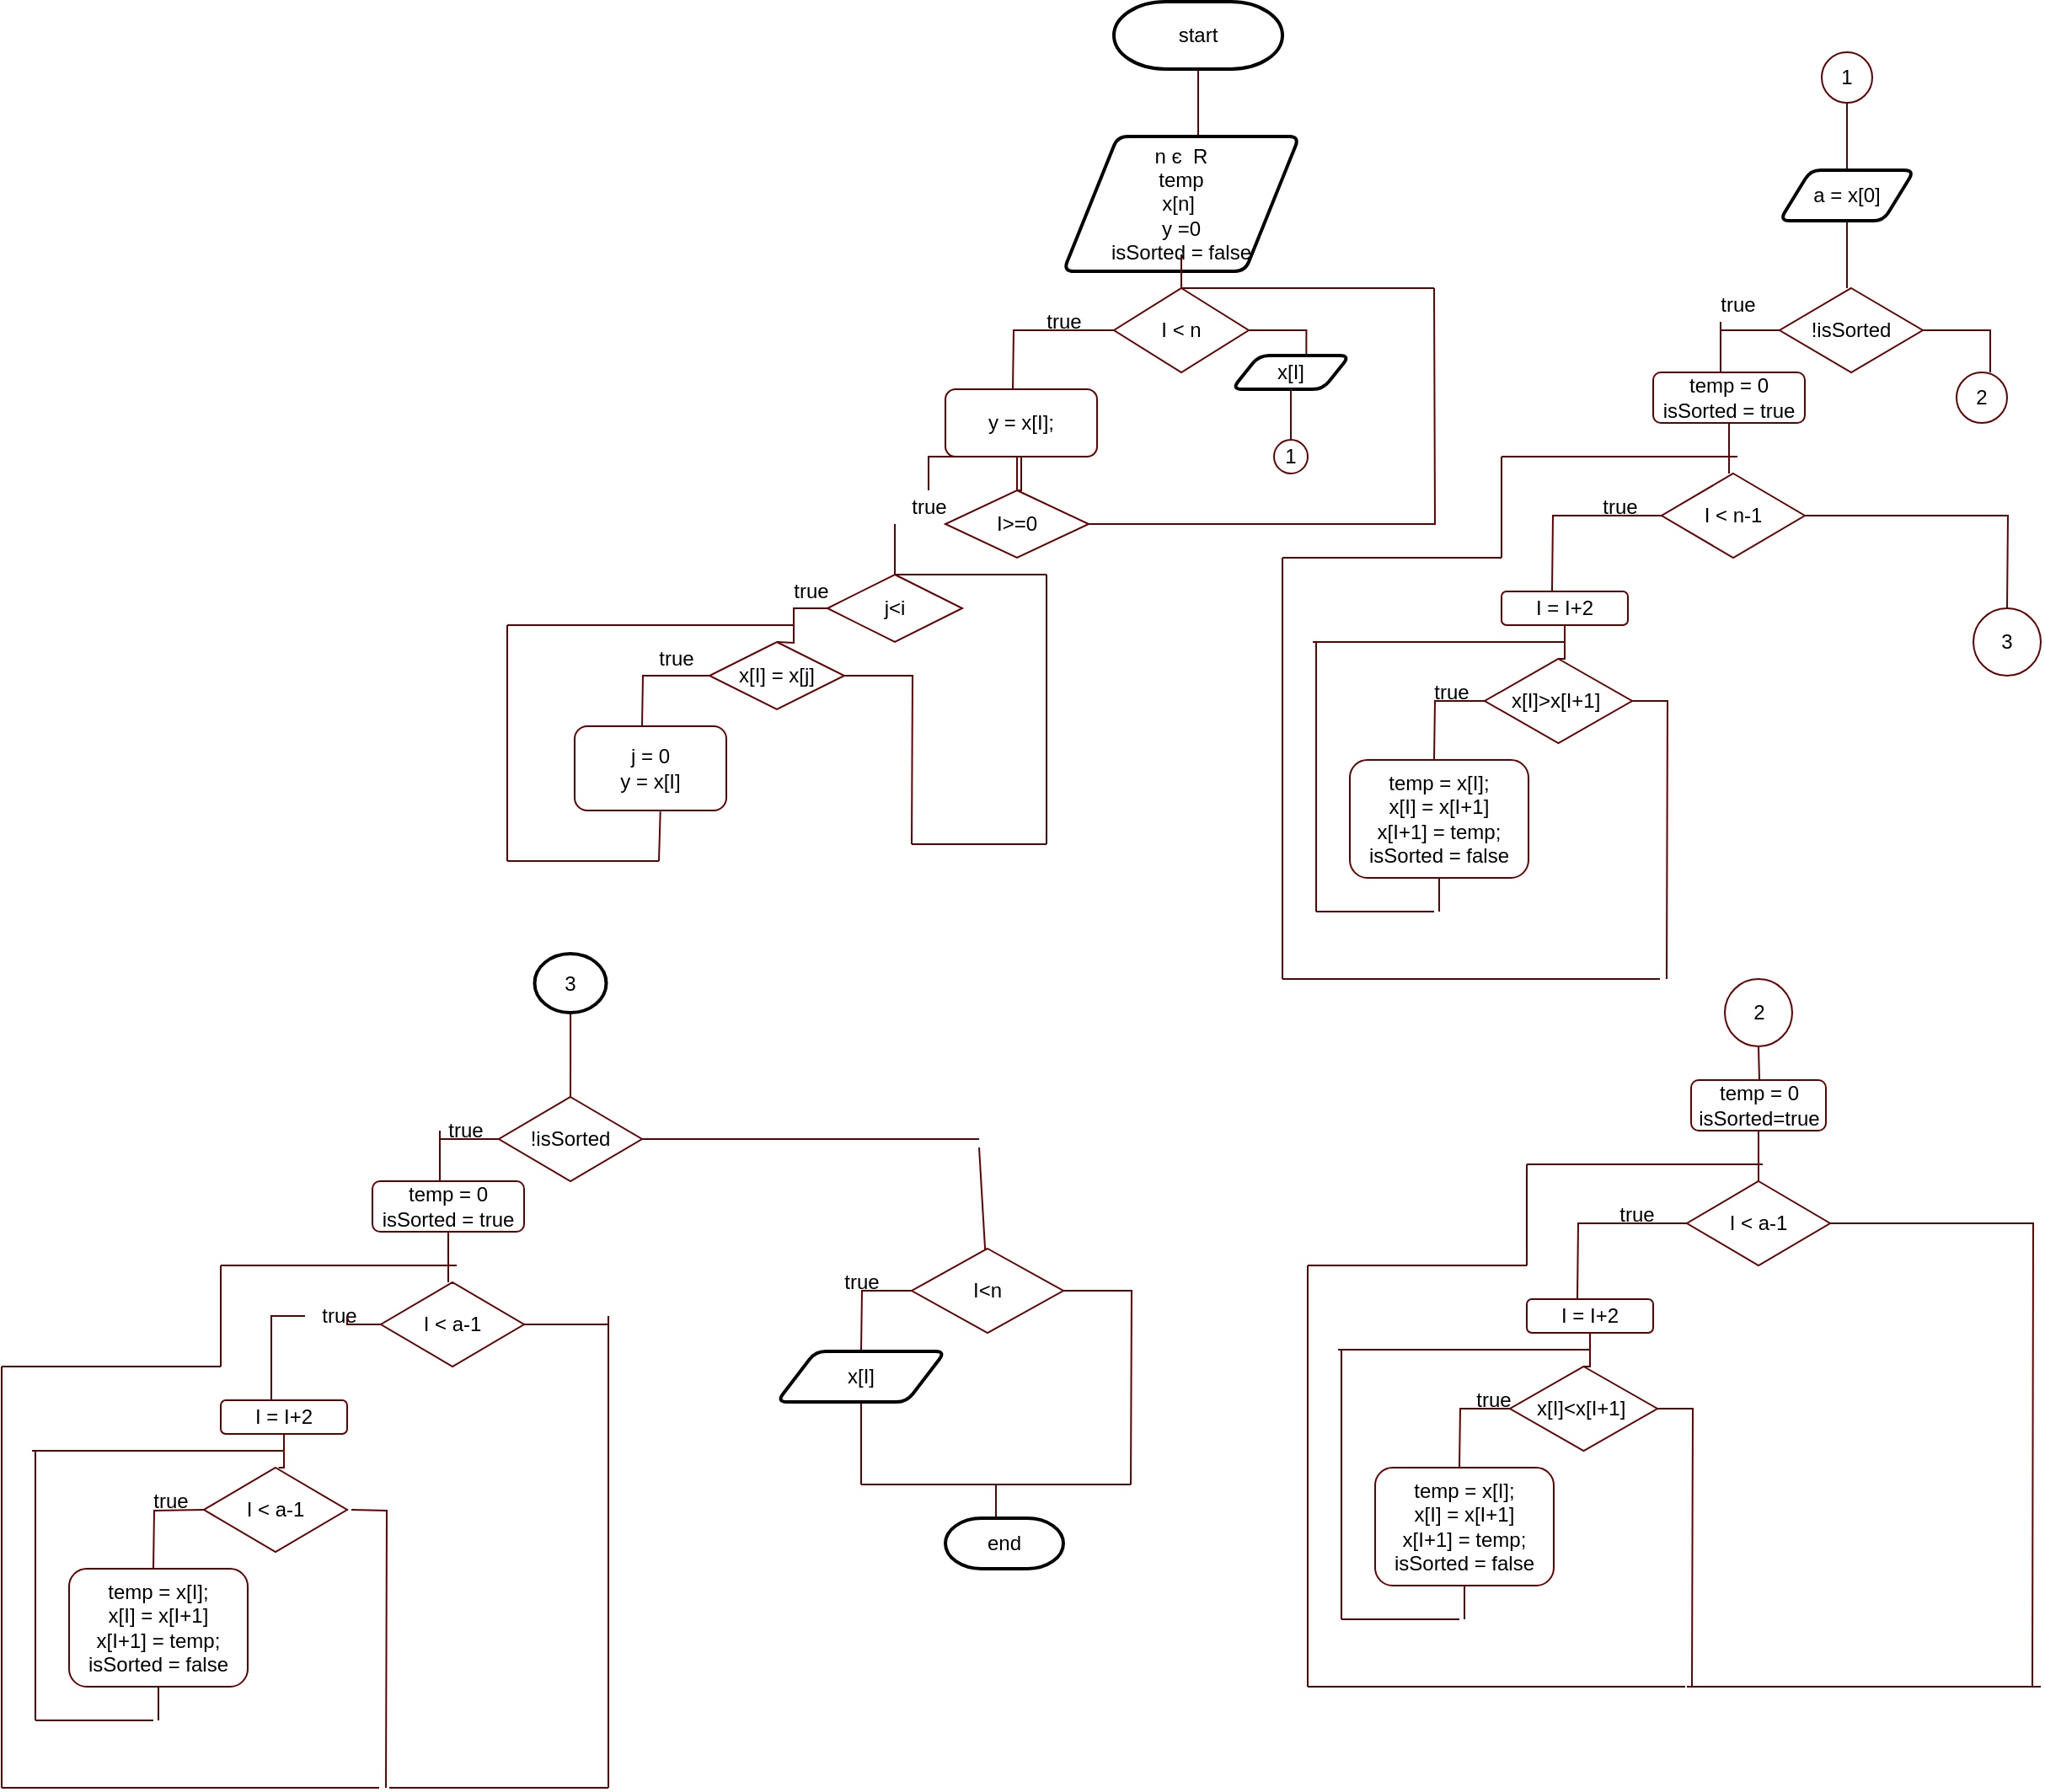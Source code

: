 <mxfile version="16.1.4" type="device"><diagram id="z8rUoD55Q8MbRhUeJoAO" name="Page-1"><mxGraphModel dx="2987" dy="1433" grid="1" gridSize="10" guides="1" tooltips="1" connect="1" arrows="1" fold="1" page="1" pageScale="1" pageWidth="827" pageHeight="1169" math="0" shadow="0"><root><mxCell id="0"/><mxCell id="1" parent="0"/><mxCell id="iJWmf7BUzROQlXzlWreE-2" style="edgeStyle=orthogonalEdgeStyle;rounded=0;orthogonalLoop=1;jettySize=auto;html=1;endArrow=none;endFill=0;strokeColor=#660000;" edge="1" parent="1" source="iJWmf7BUzROQlXzlWreE-1"><mxGeometry relative="1" as="geometry"><mxPoint x="170" y="130" as="targetPoint"/><Array as="points"><mxPoint x="210" y="130"/></Array></mxGeometry></mxCell><mxCell id="iJWmf7BUzROQlXzlWreE-1" value="start" style="strokeWidth=2;html=1;shape=mxgraph.flowchart.terminator;whiteSpace=wrap;" vertex="1" parent="1"><mxGeometry x="160" y="20" width="100" height="40" as="geometry"/></mxCell><mxCell id="iJWmf7BUzROQlXzlWreE-3" value="n є &amp;nbsp;R&lt;br&gt;temp&lt;br&gt;x[n]&amp;nbsp;&lt;br&gt;y =0&lt;br&gt;isSorted = false" style="shape=parallelogram;html=1;strokeWidth=2;perimeter=parallelogramPerimeter;whiteSpace=wrap;rounded=1;arcSize=12;size=0.23;" vertex="1" parent="1"><mxGeometry x="130" y="100" width="140" height="80" as="geometry"/></mxCell><mxCell id="iJWmf7BUzROQlXzlWreE-6" value="" style="edgeStyle=orthogonalEdgeStyle;rounded=0;orthogonalLoop=1;jettySize=auto;html=1;endArrow=none;endFill=0;strokeColor=#660000;" edge="1" parent="1" source="iJWmf7BUzROQlXzlWreE-5"><mxGeometry relative="1" as="geometry"><mxPoint x="200" y="170" as="targetPoint"/></mxGeometry></mxCell><mxCell id="iJWmf7BUzROQlXzlWreE-7" style="edgeStyle=orthogonalEdgeStyle;rounded=0;orthogonalLoop=1;jettySize=auto;html=1;exitX=0;exitY=0.5;exitDx=0;exitDy=0;endArrow=none;endFill=0;strokeColor=#660000;" edge="1" parent="1" source="iJWmf7BUzROQlXzlWreE-5"><mxGeometry relative="1" as="geometry"><mxPoint x="100" y="250" as="targetPoint"/></mxGeometry></mxCell><mxCell id="iJWmf7BUzROQlXzlWreE-42" style="edgeStyle=orthogonalEdgeStyle;rounded=0;orthogonalLoop=1;jettySize=auto;html=1;endArrow=none;endFill=0;strokeColor=#660000;entryX=0.631;entryY=0.05;entryDx=0;entryDy=0;entryPerimeter=0;" edge="1" parent="1" source="iJWmf7BUzROQlXzlWreE-5" target="iJWmf7BUzROQlXzlWreE-35"><mxGeometry relative="1" as="geometry"><mxPoint x="270" y="215" as="targetPoint"/><Array as="points"><mxPoint x="274" y="215"/></Array></mxGeometry></mxCell><mxCell id="iJWmf7BUzROQlXzlWreE-5" value="I &amp;lt; n" style="rhombus;whiteSpace=wrap;html=1;strokeColor=#660000;" vertex="1" parent="1"><mxGeometry x="160" y="190" width="80" height="50" as="geometry"/></mxCell><mxCell id="iJWmf7BUzROQlXzlWreE-11" style="edgeStyle=orthogonalEdgeStyle;rounded=0;orthogonalLoop=1;jettySize=auto;html=1;exitX=0.5;exitY=1;exitDx=0;exitDy=0;endArrow=none;endFill=0;strokeColor=#660000;" edge="1" parent="1" source="iJWmf7BUzROQlXzlWreE-10" target="iJWmf7BUzROQlXzlWreE-12"><mxGeometry relative="1" as="geometry"><mxPoint x="105" y="310" as="targetPoint"/></mxGeometry></mxCell><mxCell id="iJWmf7BUzROQlXzlWreE-10" value="y = x[I];" style="rounded=1;whiteSpace=wrap;html=1;strokeColor=#660000;" vertex="1" parent="1"><mxGeometry x="60" y="250" width="90" height="40" as="geometry"/></mxCell><mxCell id="iJWmf7BUzROQlXzlWreE-14" style="edgeStyle=orthogonalEdgeStyle;rounded=0;orthogonalLoop=1;jettySize=auto;html=1;endArrow=none;endFill=0;strokeColor=#660000;entryX=0.5;entryY=0;entryDx=0;entryDy=0;startArrow=none;" edge="1" parent="1" source="iJWmf7BUzROQlXzlWreE-169" target="iJWmf7BUzROQlXzlWreE-15"><mxGeometry relative="1" as="geometry"><mxPoint x="30" y="350" as="targetPoint"/><Array as="points"><mxPoint x="30" y="330"/></Array></mxGeometry></mxCell><mxCell id="iJWmf7BUzROQlXzlWreE-39" style="edgeStyle=orthogonalEdgeStyle;rounded=0;orthogonalLoop=1;jettySize=auto;html=1;exitX=1;exitY=0.5;exitDx=0;exitDy=0;endArrow=none;endFill=0;strokeColor=#660000;" edge="1" parent="1" source="iJWmf7BUzROQlXzlWreE-12"><mxGeometry relative="1" as="geometry"><mxPoint x="350" y="190" as="targetPoint"/></mxGeometry></mxCell><mxCell id="iJWmf7BUzROQlXzlWreE-12" value="I&amp;gt;=0" style="rhombus;whiteSpace=wrap;html=1;strokeColor=#660000;" vertex="1" parent="1"><mxGeometry x="60" y="310" width="85" height="40" as="geometry"/></mxCell><mxCell id="iJWmf7BUzROQlXzlWreE-16" style="edgeStyle=orthogonalEdgeStyle;rounded=0;orthogonalLoop=1;jettySize=auto;html=1;endArrow=none;endFill=0;strokeColor=#660000;" edge="1" parent="1" source="iJWmf7BUzROQlXzlWreE-15"><mxGeometry relative="1" as="geometry"><mxPoint x="-40" y="400" as="targetPoint"/></mxGeometry></mxCell><mxCell id="iJWmf7BUzROQlXzlWreE-15" value="j&amp;lt;i" style="rhombus;whiteSpace=wrap;html=1;strokeColor=#660000;" vertex="1" parent="1"><mxGeometry x="-10" y="360" width="80" height="40" as="geometry"/></mxCell><mxCell id="iJWmf7BUzROQlXzlWreE-18" style="edgeStyle=orthogonalEdgeStyle;rounded=0;orthogonalLoop=1;jettySize=auto;html=1;endArrow=none;endFill=0;strokeColor=#660000;" edge="1" parent="1" source="iJWmf7BUzROQlXzlWreE-17"><mxGeometry relative="1" as="geometry"><mxPoint x="-120" y="450" as="targetPoint"/></mxGeometry></mxCell><mxCell id="iJWmf7BUzROQlXzlWreE-21" style="edgeStyle=orthogonalEdgeStyle;rounded=0;orthogonalLoop=1;jettySize=auto;html=1;endArrow=none;endFill=0;strokeColor=#660000;" edge="1" parent="1" source="iJWmf7BUzROQlXzlWreE-17"><mxGeometry relative="1" as="geometry"><mxPoint x="40" y="520" as="targetPoint"/></mxGeometry></mxCell><mxCell id="iJWmf7BUzROQlXzlWreE-17" value="x[I] = x[j]" style="rhombus;whiteSpace=wrap;html=1;strokeColor=#660000;" vertex="1" parent="1"><mxGeometry x="-80" y="400" width="80" height="40" as="geometry"/></mxCell><mxCell id="iJWmf7BUzROQlXzlWreE-19" value="j = 0&lt;br&gt;y = x[I]" style="rounded=1;whiteSpace=wrap;html=1;strokeColor=#660000;" vertex="1" parent="1"><mxGeometry x="-160" y="450" width="90" height="50" as="geometry"/></mxCell><mxCell id="iJWmf7BUzROQlXzlWreE-23" value="" style="endArrow=none;html=1;rounded=0;strokeColor=#660000;" edge="1" parent="1"><mxGeometry width="50" height="50" relative="1" as="geometry"><mxPoint x="-200" y="530" as="sourcePoint"/><mxPoint x="-110" y="530" as="targetPoint"/></mxGeometry></mxCell><mxCell id="iJWmf7BUzROQlXzlWreE-24" value="" style="endArrow=none;html=1;rounded=0;strokeColor=#660000;" edge="1" parent="1"><mxGeometry width="50" height="50" relative="1" as="geometry"><mxPoint x="-200" y="530" as="sourcePoint"/><mxPoint x="-200" y="390" as="targetPoint"/></mxGeometry></mxCell><mxCell id="iJWmf7BUzROQlXzlWreE-26" value="" style="endArrow=none;html=1;rounded=0;strokeColor=#660000;" edge="1" parent="1"><mxGeometry width="50" height="50" relative="1" as="geometry"><mxPoint x="-200" y="390" as="sourcePoint"/><mxPoint x="-30" y="390" as="targetPoint"/></mxGeometry></mxCell><mxCell id="iJWmf7BUzROQlXzlWreE-27" value="" style="endArrow=none;html=1;rounded=0;strokeColor=#660000;exitX=0.565;exitY=1.012;exitDx=0;exitDy=0;exitPerimeter=0;" edge="1" parent="1" source="iJWmf7BUzROQlXzlWreE-19"><mxGeometry width="50" height="50" relative="1" as="geometry"><mxPoint x="-200" y="480" as="sourcePoint"/><mxPoint x="-110" y="530" as="targetPoint"/></mxGeometry></mxCell><mxCell id="iJWmf7BUzROQlXzlWreE-29" value="" style="endArrow=none;html=1;rounded=0;strokeColor=#660000;" edge="1" parent="1"><mxGeometry width="50" height="50" relative="1" as="geometry"><mxPoint x="40" y="520" as="sourcePoint"/><mxPoint x="120" y="520" as="targetPoint"/></mxGeometry></mxCell><mxCell id="iJWmf7BUzROQlXzlWreE-32" value="" style="endArrow=none;html=1;rounded=0;strokeColor=#660000;" edge="1" parent="1"><mxGeometry width="50" height="50" relative="1" as="geometry"><mxPoint x="30" y="360" as="sourcePoint"/><mxPoint x="120" y="360" as="targetPoint"/></mxGeometry></mxCell><mxCell id="iJWmf7BUzROQlXzlWreE-33" value="" style="endArrow=none;html=1;rounded=0;strokeColor=#660000;" edge="1" parent="1"><mxGeometry width="50" height="50" relative="1" as="geometry"><mxPoint x="120" y="520" as="sourcePoint"/><mxPoint x="120" y="360" as="targetPoint"/></mxGeometry></mxCell><mxCell id="iJWmf7BUzROQlXzlWreE-35" value="x[I]" style="shape=parallelogram;html=1;strokeWidth=2;perimeter=parallelogramPerimeter;whiteSpace=wrap;rounded=1;arcSize=12;size=0.23;" vertex="1" parent="1"><mxGeometry x="230" y="230" width="70" height="20" as="geometry"/></mxCell><mxCell id="iJWmf7BUzROQlXzlWreE-40" value="" style="endArrow=none;html=1;rounded=0;strokeColor=#660000;exitX=0.5;exitY=0;exitDx=0;exitDy=0;" edge="1" parent="1" source="iJWmf7BUzROQlXzlWreE-5"><mxGeometry width="50" height="50" relative="1" as="geometry"><mxPoint x="200" y="180" as="sourcePoint"/><mxPoint x="350" y="190" as="targetPoint"/></mxGeometry></mxCell><mxCell id="iJWmf7BUzROQlXzlWreE-43" value="" style="endArrow=none;html=1;rounded=0;strokeColor=#660000;entryX=0.5;entryY=1;entryDx=0;entryDy=0;" edge="1" parent="1" target="iJWmf7BUzROQlXzlWreE-35"><mxGeometry width="50" height="50" relative="1" as="geometry"><mxPoint x="265" y="280" as="sourcePoint"/><mxPoint x="250" y="390" as="targetPoint"/></mxGeometry></mxCell><mxCell id="iJWmf7BUzROQlXzlWreE-44" value="1" style="ellipse;whiteSpace=wrap;html=1;aspect=fixed;strokeColor=#660000;" vertex="1" parent="1"><mxGeometry x="255" y="280" width="20" height="20" as="geometry"/></mxCell><mxCell id="iJWmf7BUzROQlXzlWreE-46" style="edgeStyle=orthogonalEdgeStyle;rounded=0;orthogonalLoop=1;jettySize=auto;html=1;endArrow=none;endFill=0;strokeColor=#660000;" edge="1" parent="1" source="iJWmf7BUzROQlXzlWreE-45"><mxGeometry relative="1" as="geometry"><mxPoint x="595" y="120" as="targetPoint"/></mxGeometry></mxCell><mxCell id="iJWmf7BUzROQlXzlWreE-45" value="1" style="ellipse;whiteSpace=wrap;html=1;aspect=fixed;strokeColor=#660000;" vertex="1" parent="1"><mxGeometry x="580" y="50" width="30" height="30" as="geometry"/></mxCell><mxCell id="iJWmf7BUzROQlXzlWreE-48" style="edgeStyle=orthogonalEdgeStyle;rounded=0;orthogonalLoop=1;jettySize=auto;html=1;endArrow=none;endFill=0;strokeColor=#660000;" edge="1" parent="1" source="iJWmf7BUzROQlXzlWreE-47"><mxGeometry relative="1" as="geometry"><mxPoint x="595" y="190" as="targetPoint"/><Array as="points"><mxPoint x="595" y="180"/><mxPoint x="595" y="180"/></Array></mxGeometry></mxCell><mxCell id="iJWmf7BUzROQlXzlWreE-47" value="a = x[0]" style="shape=parallelogram;html=1;strokeWidth=2;perimeter=parallelogramPerimeter;whiteSpace=wrap;rounded=1;arcSize=12;size=0.23;" vertex="1" parent="1"><mxGeometry x="555" y="120" width="80" height="30" as="geometry"/></mxCell><mxCell id="iJWmf7BUzROQlXzlWreE-50" style="edgeStyle=orthogonalEdgeStyle;rounded=0;orthogonalLoop=1;jettySize=auto;html=1;endArrow=none;endFill=0;strokeColor=#660000;" edge="1" parent="1" source="iJWmf7BUzROQlXzlWreE-49"><mxGeometry relative="1" as="geometry"><mxPoint x="680" y="240" as="targetPoint"/><Array as="points"><mxPoint x="680" y="215"/></Array></mxGeometry></mxCell><mxCell id="iJWmf7BUzROQlXzlWreE-52" style="edgeStyle=orthogonalEdgeStyle;rounded=0;orthogonalLoop=1;jettySize=auto;html=1;endArrow=none;endFill=0;strokeColor=#660000;" edge="1" parent="1" source="iJWmf7BUzROQlXzlWreE-49"><mxGeometry relative="1" as="geometry"><mxPoint x="520" y="215" as="targetPoint"/></mxGeometry></mxCell><mxCell id="iJWmf7BUzROQlXzlWreE-49" value="!isSorted" style="rhombus;whiteSpace=wrap;html=1;strokeColor=#660000;" vertex="1" parent="1"><mxGeometry x="555" y="190" width="85" height="50" as="geometry"/></mxCell><mxCell id="iJWmf7BUzROQlXzlWreE-51" value="2" style="ellipse;whiteSpace=wrap;html=1;aspect=fixed;strokeColor=#660000;" vertex="1" parent="1"><mxGeometry x="660" y="240" width="30" height="30" as="geometry"/></mxCell><mxCell id="iJWmf7BUzROQlXzlWreE-53" value="" style="endArrow=none;html=1;rounded=0;strokeColor=#660000;" edge="1" parent="1"><mxGeometry width="50" height="50" relative="1" as="geometry"><mxPoint x="520" y="240" as="sourcePoint"/><mxPoint x="520" y="220" as="targetPoint"/></mxGeometry></mxCell><mxCell id="iJWmf7BUzROQlXzlWreE-54" value="" style="endArrow=none;html=1;rounded=0;strokeColor=#660000;" edge="1" parent="1"><mxGeometry width="50" height="50" relative="1" as="geometry"><mxPoint x="520" y="230" as="sourcePoint"/><mxPoint x="520" y="210" as="targetPoint"/></mxGeometry></mxCell><mxCell id="iJWmf7BUzROQlXzlWreE-56" style="edgeStyle=orthogonalEdgeStyle;rounded=0;orthogonalLoop=1;jettySize=auto;html=1;endArrow=none;endFill=0;strokeColor=#660000;" edge="1" parent="1" source="iJWmf7BUzROQlXzlWreE-55"><mxGeometry relative="1" as="geometry"><mxPoint x="525" y="300" as="targetPoint"/></mxGeometry></mxCell><mxCell id="iJWmf7BUzROQlXzlWreE-55" value="temp = 0&lt;br&gt;isSorted = true" style="rounded=1;whiteSpace=wrap;html=1;strokeColor=#660000;" vertex="1" parent="1"><mxGeometry x="480" y="240" width="90" height="30" as="geometry"/></mxCell><mxCell id="iJWmf7BUzROQlXzlWreE-58" style="edgeStyle=orthogonalEdgeStyle;rounded=0;orthogonalLoop=1;jettySize=auto;html=1;endArrow=none;endFill=0;strokeColor=#660000;" edge="1" parent="1" source="iJWmf7BUzROQlXzlWreE-57"><mxGeometry relative="1" as="geometry"><mxPoint x="690" y="380" as="targetPoint"/></mxGeometry></mxCell><mxCell id="iJWmf7BUzROQlXzlWreE-59" style="edgeStyle=orthogonalEdgeStyle;rounded=0;orthogonalLoop=1;jettySize=auto;html=1;exitX=0;exitY=0.5;exitDx=0;exitDy=0;endArrow=none;endFill=0;strokeColor=#660000;" edge="1" parent="1" source="iJWmf7BUzROQlXzlWreE-57"><mxGeometry relative="1" as="geometry"><mxPoint x="420" y="370" as="targetPoint"/></mxGeometry></mxCell><mxCell id="iJWmf7BUzROQlXzlWreE-57" value="I &amp;lt; n-1" style="rhombus;whiteSpace=wrap;html=1;strokeColor=#660000;" vertex="1" parent="1"><mxGeometry x="485" y="300" width="85" height="50" as="geometry"/></mxCell><mxCell id="iJWmf7BUzROQlXzlWreE-66" style="edgeStyle=orthogonalEdgeStyle;rounded=0;orthogonalLoop=1;jettySize=auto;html=1;endArrow=none;endFill=0;strokeColor=#660000;" edge="1" parent="1" source="iJWmf7BUzROQlXzlWreE-61"><mxGeometry relative="1" as="geometry"><mxPoint x="488" y="600" as="targetPoint"/></mxGeometry></mxCell><mxCell id="iJWmf7BUzROQlXzlWreE-67" style="edgeStyle=orthogonalEdgeStyle;rounded=0;orthogonalLoop=1;jettySize=auto;html=1;endArrow=none;endFill=0;strokeColor=#660000;" edge="1" parent="1" source="iJWmf7BUzROQlXzlWreE-61"><mxGeometry relative="1" as="geometry"><mxPoint x="350" y="470" as="targetPoint"/></mxGeometry></mxCell><mxCell id="iJWmf7BUzROQlXzlWreE-61" value="x[I]&amp;gt;x[I+1]&amp;nbsp;" style="rhombus;whiteSpace=wrap;html=1;strokeColor=#660000;" vertex="1" parent="1"><mxGeometry x="380" y="410" width="87.5" height="50" as="geometry"/></mxCell><mxCell id="iJWmf7BUzROQlXzlWreE-65" style="edgeStyle=orthogonalEdgeStyle;rounded=0;orthogonalLoop=1;jettySize=auto;html=1;entryX=0.5;entryY=0;entryDx=0;entryDy=0;endArrow=none;endFill=0;strokeColor=#660000;" edge="1" parent="1" source="iJWmf7BUzROQlXzlWreE-62" target="iJWmf7BUzROQlXzlWreE-61"><mxGeometry relative="1" as="geometry"/></mxCell><mxCell id="iJWmf7BUzROQlXzlWreE-62" value="I = I+2" style="rounded=1;whiteSpace=wrap;html=1;strokeColor=#660000;" vertex="1" parent="1"><mxGeometry x="390" y="370" width="75" height="20" as="geometry"/></mxCell><mxCell id="iJWmf7BUzROQlXzlWreE-69" style="edgeStyle=orthogonalEdgeStyle;rounded=0;orthogonalLoop=1;jettySize=auto;html=1;endArrow=none;endFill=0;strokeColor=#660000;" edge="1" parent="1" source="iJWmf7BUzROQlXzlWreE-68"><mxGeometry relative="1" as="geometry"><mxPoint x="353" y="560" as="targetPoint"/></mxGeometry></mxCell><mxCell id="iJWmf7BUzROQlXzlWreE-68" value="temp = x[I];&lt;br&gt;x[I] = x[I+1]&lt;br&gt;x[I+1] = temp;&lt;br&gt;isSorted = false&lt;br&gt;" style="rounded=1;whiteSpace=wrap;html=1;strokeColor=#660000;" vertex="1" parent="1"><mxGeometry x="300" y="470" width="106" height="70" as="geometry"/></mxCell><mxCell id="iJWmf7BUzROQlXzlWreE-70" value="" style="endArrow=none;html=1;rounded=0;strokeColor=#660000;" edge="1" parent="1"><mxGeometry width="50" height="50" relative="1" as="geometry"><mxPoint x="280" y="560" as="sourcePoint"/><mxPoint x="350" y="560" as="targetPoint"/></mxGeometry></mxCell><mxCell id="iJWmf7BUzROQlXzlWreE-71" value="" style="endArrow=none;html=1;rounded=0;strokeColor=#660000;" edge="1" parent="1"><mxGeometry width="50" height="50" relative="1" as="geometry"><mxPoint x="280" y="560" as="sourcePoint"/><mxPoint x="280" y="400" as="targetPoint"/></mxGeometry></mxCell><mxCell id="iJWmf7BUzROQlXzlWreE-72" value="" style="endArrow=none;html=1;rounded=0;strokeColor=#660000;" edge="1" parent="1"><mxGeometry width="50" height="50" relative="1" as="geometry"><mxPoint x="278" y="400" as="sourcePoint"/><mxPoint x="428" y="400" as="targetPoint"/></mxGeometry></mxCell><mxCell id="iJWmf7BUzROQlXzlWreE-73" value="" style="endArrow=none;html=1;rounded=0;strokeColor=#660000;" edge="1" parent="1"><mxGeometry width="50" height="50" relative="1" as="geometry"><mxPoint x="260" y="600" as="sourcePoint"/><mxPoint x="484" y="600" as="targetPoint"/><Array as="points"><mxPoint x="404" y="600"/></Array></mxGeometry></mxCell><mxCell id="iJWmf7BUzROQlXzlWreE-74" value="" style="endArrow=none;html=1;rounded=0;strokeColor=#660000;" edge="1" parent="1"><mxGeometry width="50" height="50" relative="1" as="geometry"><mxPoint x="260" y="600" as="sourcePoint"/><mxPoint x="260" y="350" as="targetPoint"/></mxGeometry></mxCell><mxCell id="iJWmf7BUzROQlXzlWreE-75" value="" style="endArrow=none;html=1;rounded=0;strokeColor=#660000;" edge="1" parent="1"><mxGeometry width="50" height="50" relative="1" as="geometry"><mxPoint x="390" y="350" as="sourcePoint"/><mxPoint x="390" y="290" as="targetPoint"/></mxGeometry></mxCell><mxCell id="iJWmf7BUzROQlXzlWreE-76" value="" style="endArrow=none;html=1;rounded=0;strokeColor=#660000;" edge="1" parent="1"><mxGeometry width="50" height="50" relative="1" as="geometry"><mxPoint x="390" y="290" as="sourcePoint"/><mxPoint x="530" y="290" as="targetPoint"/></mxGeometry></mxCell><mxCell id="iJWmf7BUzROQlXzlWreE-77" value="" style="endArrow=none;html=1;rounded=0;strokeColor=#660000;" edge="1" parent="1"><mxGeometry width="50" height="50" relative="1" as="geometry"><mxPoint x="260" y="350" as="sourcePoint"/><mxPoint x="390" y="350" as="targetPoint"/></mxGeometry></mxCell><mxCell id="iJWmf7BUzROQlXzlWreE-78" value="3" style="ellipse;whiteSpace=wrap;html=1;aspect=fixed;strokeColor=#660000;" vertex="1" parent="1"><mxGeometry x="670" y="380" width="40" height="40" as="geometry"/></mxCell><mxCell id="iJWmf7BUzROQlXzlWreE-79" value="2" style="ellipse;whiteSpace=wrap;html=1;aspect=fixed;strokeColor=#660000;" vertex="1" parent="1"><mxGeometry x="522.5" y="600" width="40" height="40" as="geometry"/></mxCell><mxCell id="iJWmf7BUzROQlXzlWreE-100" style="edgeStyle=orthogonalEdgeStyle;rounded=0;orthogonalLoop=1;jettySize=auto;html=1;endArrow=none;endFill=0;strokeColor=#660000;" edge="1" parent="1" source="iJWmf7BUzROQlXzlWreE-102"><mxGeometry relative="1" as="geometry"><mxPoint x="705" y="1020" as="targetPoint"/></mxGeometry></mxCell><mxCell id="iJWmf7BUzROQlXzlWreE-101" style="edgeStyle=orthogonalEdgeStyle;rounded=0;orthogonalLoop=1;jettySize=auto;html=1;exitX=0;exitY=0.5;exitDx=0;exitDy=0;endArrow=none;endFill=0;strokeColor=#660000;" edge="1" parent="1" source="iJWmf7BUzROQlXzlWreE-102"><mxGeometry relative="1" as="geometry"><mxPoint x="435.0" y="790" as="targetPoint"/></mxGeometry></mxCell><mxCell id="iJWmf7BUzROQlXzlWreE-102" value="I &amp;lt; a-1" style="rhombus;whiteSpace=wrap;html=1;strokeColor=#660000;" vertex="1" parent="1"><mxGeometry x="500" y="720" width="85" height="50" as="geometry"/></mxCell><mxCell id="iJWmf7BUzROQlXzlWreE-103" style="edgeStyle=orthogonalEdgeStyle;rounded=0;orthogonalLoop=1;jettySize=auto;html=1;endArrow=none;endFill=0;strokeColor=#660000;" edge="1" parent="1" source="iJWmf7BUzROQlXzlWreE-105"><mxGeometry relative="1" as="geometry"><mxPoint x="503" y="1020" as="targetPoint"/></mxGeometry></mxCell><mxCell id="iJWmf7BUzROQlXzlWreE-104" style="edgeStyle=orthogonalEdgeStyle;rounded=0;orthogonalLoop=1;jettySize=auto;html=1;endArrow=none;endFill=0;strokeColor=#660000;" edge="1" parent="1" source="iJWmf7BUzROQlXzlWreE-105"><mxGeometry relative="1" as="geometry"><mxPoint x="365.0" y="890" as="targetPoint"/></mxGeometry></mxCell><mxCell id="iJWmf7BUzROQlXzlWreE-105" value="x[I]&amp;lt;x[I+1]&amp;nbsp;" style="rhombus;whiteSpace=wrap;html=1;strokeColor=#660000;" vertex="1" parent="1"><mxGeometry x="395" y="830" width="87.5" height="50" as="geometry"/></mxCell><mxCell id="iJWmf7BUzROQlXzlWreE-106" style="edgeStyle=orthogonalEdgeStyle;rounded=0;orthogonalLoop=1;jettySize=auto;html=1;entryX=0.5;entryY=0;entryDx=0;entryDy=0;endArrow=none;endFill=0;strokeColor=#660000;" edge="1" parent="1" source="iJWmf7BUzROQlXzlWreE-107" target="iJWmf7BUzROQlXzlWreE-105"><mxGeometry relative="1" as="geometry"/></mxCell><mxCell id="iJWmf7BUzROQlXzlWreE-107" value="I = I+2" style="rounded=1;whiteSpace=wrap;html=1;strokeColor=#660000;" vertex="1" parent="1"><mxGeometry x="405" y="790" width="75" height="20" as="geometry"/></mxCell><mxCell id="iJWmf7BUzROQlXzlWreE-108" style="edgeStyle=orthogonalEdgeStyle;rounded=0;orthogonalLoop=1;jettySize=auto;html=1;endArrow=none;endFill=0;strokeColor=#660000;" edge="1" parent="1" source="iJWmf7BUzROQlXzlWreE-109"><mxGeometry relative="1" as="geometry"><mxPoint x="368" y="980" as="targetPoint"/></mxGeometry></mxCell><mxCell id="iJWmf7BUzROQlXzlWreE-109" value="temp = x[I];&lt;br&gt;x[I] = x[I+1]&lt;br&gt;x[I+1] = temp;&lt;br&gt;isSorted = false&lt;br&gt;" style="rounded=1;whiteSpace=wrap;html=1;strokeColor=#660000;" vertex="1" parent="1"><mxGeometry x="315" y="890" width="106" height="70" as="geometry"/></mxCell><mxCell id="iJWmf7BUzROQlXzlWreE-110" value="" style="endArrow=none;html=1;rounded=0;strokeColor=#660000;" edge="1" parent="1"><mxGeometry width="50" height="50" relative="1" as="geometry"><mxPoint x="295.0" y="980" as="sourcePoint"/><mxPoint x="365.0" y="980" as="targetPoint"/></mxGeometry></mxCell><mxCell id="iJWmf7BUzROQlXzlWreE-111" value="" style="endArrow=none;html=1;rounded=0;strokeColor=#660000;" edge="1" parent="1"><mxGeometry width="50" height="50" relative="1" as="geometry"><mxPoint x="295.0" y="980" as="sourcePoint"/><mxPoint x="295.0" y="820" as="targetPoint"/></mxGeometry></mxCell><mxCell id="iJWmf7BUzROQlXzlWreE-112" value="" style="endArrow=none;html=1;rounded=0;strokeColor=#660000;" edge="1" parent="1"><mxGeometry width="50" height="50" relative="1" as="geometry"><mxPoint x="293" y="820" as="sourcePoint"/><mxPoint x="443" y="820" as="targetPoint"/></mxGeometry></mxCell><mxCell id="iJWmf7BUzROQlXzlWreE-113" value="" style="endArrow=none;html=1;rounded=0;strokeColor=#660000;" edge="1" parent="1"><mxGeometry width="50" height="50" relative="1" as="geometry"><mxPoint x="275.0" y="1020" as="sourcePoint"/><mxPoint x="499.0" y="1020" as="targetPoint"/><Array as="points"><mxPoint x="419" y="1020"/></Array></mxGeometry></mxCell><mxCell id="iJWmf7BUzROQlXzlWreE-114" value="" style="endArrow=none;html=1;rounded=0;strokeColor=#660000;" edge="1" parent="1"><mxGeometry width="50" height="50" relative="1" as="geometry"><mxPoint x="275.0" y="1020" as="sourcePoint"/><mxPoint x="275.0" y="770" as="targetPoint"/></mxGeometry></mxCell><mxCell id="iJWmf7BUzROQlXzlWreE-115" value="" style="endArrow=none;html=1;rounded=0;strokeColor=#660000;" edge="1" parent="1"><mxGeometry width="50" height="50" relative="1" as="geometry"><mxPoint x="405.0" y="770" as="sourcePoint"/><mxPoint x="405.0" y="710" as="targetPoint"/></mxGeometry></mxCell><mxCell id="iJWmf7BUzROQlXzlWreE-116" value="" style="endArrow=none;html=1;rounded=0;strokeColor=#660000;" edge="1" parent="1"><mxGeometry width="50" height="50" relative="1" as="geometry"><mxPoint x="405.0" y="710" as="sourcePoint"/><mxPoint x="545.0" y="710" as="targetPoint"/></mxGeometry></mxCell><mxCell id="iJWmf7BUzROQlXzlWreE-117" value="" style="endArrow=none;html=1;rounded=0;strokeColor=#660000;" edge="1" parent="1"><mxGeometry width="50" height="50" relative="1" as="geometry"><mxPoint x="275.0" y="770" as="sourcePoint"/><mxPoint x="405.0" y="770" as="targetPoint"/></mxGeometry></mxCell><mxCell id="iJWmf7BUzROQlXzlWreE-122" value="temp = 0&lt;br&gt;isSorted=true" style="rounded=1;whiteSpace=wrap;html=1;strokeColor=#660000;" vertex="1" parent="1"><mxGeometry x="502.5" y="660" width="80" height="30" as="geometry"/></mxCell><mxCell id="iJWmf7BUzROQlXzlWreE-123" value="" style="endArrow=none;html=1;rounded=0;strokeColor=#660000;entryX=0.5;entryY=1;entryDx=0;entryDy=0;" edge="1" parent="1" target="iJWmf7BUzROQlXzlWreE-79"><mxGeometry width="50" height="50" relative="1" as="geometry"><mxPoint x="543" y="660" as="sourcePoint"/><mxPoint x="580" y="730" as="targetPoint"/></mxGeometry></mxCell><mxCell id="iJWmf7BUzROQlXzlWreE-124" value="" style="endArrow=none;html=1;rounded=0;strokeColor=#660000;entryX=0.5;entryY=1;entryDx=0;entryDy=0;exitX=0.5;exitY=0;exitDx=0;exitDy=0;" edge="1" parent="1" source="iJWmf7BUzROQlXzlWreE-102" target="iJWmf7BUzROQlXzlWreE-122"><mxGeometry width="50" height="50" relative="1" as="geometry"><mxPoint x="530" y="780" as="sourcePoint"/><mxPoint x="580" y="730" as="targetPoint"/></mxGeometry></mxCell><mxCell id="iJWmf7BUzROQlXzlWreE-126" style="edgeStyle=orthogonalEdgeStyle;rounded=0;orthogonalLoop=1;jettySize=auto;html=1;exitX=0;exitY=0.5;exitDx=0;exitDy=0;endArrow=none;endFill=0;strokeColor=#660000;" edge="1" parent="1" source="iJWmf7BUzROQlXzlWreE-125"><mxGeometry relative="1" as="geometry"><mxPoint x="10" y="820" as="targetPoint"/></mxGeometry></mxCell><mxCell id="iJWmf7BUzROQlXzlWreE-127" style="edgeStyle=orthogonalEdgeStyle;rounded=0;orthogonalLoop=1;jettySize=auto;html=1;endArrow=none;endFill=0;strokeColor=#660000;" edge="1" parent="1" source="iJWmf7BUzROQlXzlWreE-125"><mxGeometry relative="1" as="geometry"><mxPoint x="170" y="900" as="targetPoint"/></mxGeometry></mxCell><mxCell id="iJWmf7BUzROQlXzlWreE-125" value="I&amp;lt;n" style="rhombus;whiteSpace=wrap;html=1;strokeColor=#660000;" vertex="1" parent="1"><mxGeometry x="40" y="760" width="90" height="50" as="geometry"/></mxCell><mxCell id="iJWmf7BUzROQlXzlWreE-129" style="edgeStyle=orthogonalEdgeStyle;rounded=0;orthogonalLoop=1;jettySize=auto;html=1;endArrow=none;endFill=0;strokeColor=#660000;" edge="1" parent="1"><mxGeometry relative="1" as="geometry"><mxPoint x="10" y="900" as="targetPoint"/><mxPoint x="10" y="850.0" as="sourcePoint"/></mxGeometry></mxCell><mxCell id="iJWmf7BUzROQlXzlWreE-128" value="x[I]" style="shape=parallelogram;html=1;strokeWidth=2;perimeter=parallelogramPerimeter;whiteSpace=wrap;rounded=1;arcSize=12;size=0.23;" vertex="1" parent="1"><mxGeometry x="-40" y="821" width="100" height="30" as="geometry"/></mxCell><mxCell id="iJWmf7BUzROQlXzlWreE-132" value="" style="endArrow=none;html=1;rounded=0;strokeColor=#660000;" edge="1" parent="1"><mxGeometry width="50" height="50" relative="1" as="geometry"><mxPoint x="10" y="900" as="sourcePoint"/><mxPoint x="170" y="900" as="targetPoint"/></mxGeometry></mxCell><mxCell id="iJWmf7BUzROQlXzlWreE-133" value="" style="endArrow=none;html=1;rounded=0;strokeColor=#660000;" edge="1" parent="1"><mxGeometry width="50" height="50" relative="1" as="geometry"><mxPoint x="90" y="920" as="sourcePoint"/><mxPoint x="90" y="900" as="targetPoint"/></mxGeometry></mxCell><mxCell id="iJWmf7BUzROQlXzlWreE-134" value="end" style="strokeWidth=2;html=1;shape=mxgraph.flowchart.terminator;whiteSpace=wrap;" vertex="1" parent="1"><mxGeometry x="60" y="920" width="70" height="30" as="geometry"/></mxCell><mxCell id="iJWmf7BUzROQlXzlWreE-167" style="edgeStyle=orthogonalEdgeStyle;rounded=0;orthogonalLoop=1;jettySize=auto;html=1;entryX=0.5;entryY=0;entryDx=0;entryDy=0;endArrow=none;endFill=0;strokeColor=#660000;" edge="1" parent="1" source="iJWmf7BUzROQlXzlWreE-135" target="iJWmf7BUzROQlXzlWreE-140"><mxGeometry relative="1" as="geometry"/></mxCell><mxCell id="iJWmf7BUzROQlXzlWreE-135" value="3" style="strokeWidth=2;html=1;shape=mxgraph.flowchart.start_2;whiteSpace=wrap;" vertex="1" parent="1"><mxGeometry x="-183.75" y="585" width="42.5" height="35" as="geometry"/></mxCell><mxCell id="iJWmf7BUzROQlXzlWreE-137" value="" style="endArrow=none;html=1;rounded=0;strokeColor=#660000;" edge="1" parent="1"><mxGeometry width="50" height="50" relative="1" as="geometry"><mxPoint x="500" y="1020" as="sourcePoint"/><mxPoint x="710" y="1020" as="targetPoint"/></mxGeometry></mxCell><mxCell id="iJWmf7BUzROQlXzlWreE-139" style="edgeStyle=orthogonalEdgeStyle;rounded=0;orthogonalLoop=1;jettySize=auto;html=1;endArrow=none;endFill=0;strokeColor=#660000;" edge="1" parent="1" source="iJWmf7BUzROQlXzlWreE-140"><mxGeometry relative="1" as="geometry"><mxPoint x="-240.0" y="695" as="targetPoint"/></mxGeometry></mxCell><mxCell id="iJWmf7BUzROQlXzlWreE-140" value="!isSorted" style="rhombus;whiteSpace=wrap;html=1;strokeColor=#660000;" vertex="1" parent="1"><mxGeometry x="-205" y="670" width="85" height="50" as="geometry"/></mxCell><mxCell id="iJWmf7BUzROQlXzlWreE-142" value="" style="endArrow=none;html=1;rounded=0;strokeColor=#660000;" edge="1" parent="1"><mxGeometry width="50" height="50" relative="1" as="geometry"><mxPoint x="-240.0" y="720" as="sourcePoint"/><mxPoint x="-240.0" y="700" as="targetPoint"/></mxGeometry></mxCell><mxCell id="iJWmf7BUzROQlXzlWreE-143" value="" style="endArrow=none;html=1;rounded=0;strokeColor=#660000;" edge="1" parent="1"><mxGeometry width="50" height="50" relative="1" as="geometry"><mxPoint x="-240.0" y="710" as="sourcePoint"/><mxPoint x="-240.0" y="690" as="targetPoint"/></mxGeometry></mxCell><mxCell id="iJWmf7BUzROQlXzlWreE-144" style="edgeStyle=orthogonalEdgeStyle;rounded=0;orthogonalLoop=1;jettySize=auto;html=1;endArrow=none;endFill=0;strokeColor=#660000;" edge="1" parent="1" source="iJWmf7BUzROQlXzlWreE-145"><mxGeometry relative="1" as="geometry"><mxPoint x="-235.0" y="780" as="targetPoint"/></mxGeometry></mxCell><mxCell id="iJWmf7BUzROQlXzlWreE-145" value="temp = 0&lt;br&gt;isSorted = true" style="rounded=1;whiteSpace=wrap;html=1;strokeColor=#660000;" vertex="1" parent="1"><mxGeometry x="-280" y="720" width="90" height="30" as="geometry"/></mxCell><mxCell id="iJWmf7BUzROQlXzlWreE-147" style="edgeStyle=orthogonalEdgeStyle;rounded=0;orthogonalLoop=1;jettySize=auto;html=1;exitX=0;exitY=0.5;exitDx=0;exitDy=0;endArrow=none;endFill=0;strokeColor=#660000;startArrow=none;" edge="1" parent="1" source="iJWmf7BUzROQlXzlWreE-173"><mxGeometry relative="1" as="geometry"><mxPoint x="-340.0" y="850" as="targetPoint"/></mxGeometry></mxCell><mxCell id="iJWmf7BUzROQlXzlWreE-148" value="I &amp;lt; a-1" style="rhombus;whiteSpace=wrap;html=1;strokeColor=#660000;" vertex="1" parent="1"><mxGeometry x="-275" y="780" width="85" height="50" as="geometry"/></mxCell><mxCell id="iJWmf7BUzROQlXzlWreE-149" style="edgeStyle=orthogonalEdgeStyle;rounded=0;orthogonalLoop=1;jettySize=auto;html=1;endArrow=none;endFill=0;strokeColor=#660000;" edge="1" parent="1"><mxGeometry relative="1" as="geometry"><mxPoint x="-272.0" y="1080" as="targetPoint"/><mxPoint x="-292.5" y="915" as="sourcePoint"/></mxGeometry></mxCell><mxCell id="iJWmf7BUzROQlXzlWreE-150" style="edgeStyle=orthogonalEdgeStyle;rounded=0;orthogonalLoop=1;jettySize=auto;html=1;endArrow=none;endFill=0;strokeColor=#660000;" edge="1" parent="1"><mxGeometry relative="1" as="geometry"><mxPoint x="-410.0" y="950" as="targetPoint"/><mxPoint x="-380.0" y="915" as="sourcePoint"/></mxGeometry></mxCell><mxCell id="iJWmf7BUzROQlXzlWreE-151" style="edgeStyle=orthogonalEdgeStyle;rounded=0;orthogonalLoop=1;jettySize=auto;html=1;entryX=0.5;entryY=0;entryDx=0;entryDy=0;endArrow=none;endFill=0;strokeColor=#660000;" edge="1" parent="1" source="iJWmf7BUzROQlXzlWreE-152"><mxGeometry relative="1" as="geometry"><mxPoint x="-336.25" y="890" as="targetPoint"/></mxGeometry></mxCell><mxCell id="iJWmf7BUzROQlXzlWreE-152" value="I = I+2" style="rounded=1;whiteSpace=wrap;html=1;strokeColor=#660000;" vertex="1" parent="1"><mxGeometry x="-370" y="850" width="75" height="20" as="geometry"/></mxCell><mxCell id="iJWmf7BUzROQlXzlWreE-153" style="edgeStyle=orthogonalEdgeStyle;rounded=0;orthogonalLoop=1;jettySize=auto;html=1;endArrow=none;endFill=0;strokeColor=#660000;" edge="1" parent="1" source="iJWmf7BUzROQlXzlWreE-154"><mxGeometry relative="1" as="geometry"><mxPoint x="-407.0" y="1040" as="targetPoint"/></mxGeometry></mxCell><mxCell id="iJWmf7BUzROQlXzlWreE-154" value="temp = x[I];&lt;br&gt;x[I] = x[I+1]&lt;br&gt;x[I+1] = temp;&lt;br&gt;isSorted = false&lt;br&gt;" style="rounded=1;whiteSpace=wrap;html=1;strokeColor=#660000;" vertex="1" parent="1"><mxGeometry x="-460" y="950" width="106" height="70" as="geometry"/></mxCell><mxCell id="iJWmf7BUzROQlXzlWreE-155" value="" style="endArrow=none;html=1;rounded=0;strokeColor=#660000;" edge="1" parent="1"><mxGeometry width="50" height="50" relative="1" as="geometry"><mxPoint x="-480" y="1040" as="sourcePoint"/><mxPoint x="-410.0" y="1040" as="targetPoint"/></mxGeometry></mxCell><mxCell id="iJWmf7BUzROQlXzlWreE-156" value="" style="endArrow=none;html=1;rounded=0;strokeColor=#660000;" edge="1" parent="1"><mxGeometry width="50" height="50" relative="1" as="geometry"><mxPoint x="-480" y="1040" as="sourcePoint"/><mxPoint x="-480" y="880" as="targetPoint"/></mxGeometry></mxCell><mxCell id="iJWmf7BUzROQlXzlWreE-157" value="" style="endArrow=none;html=1;rounded=0;strokeColor=#660000;" edge="1" parent="1"><mxGeometry width="50" height="50" relative="1" as="geometry"><mxPoint x="-482" y="880" as="sourcePoint"/><mxPoint x="-332.0" y="880" as="targetPoint"/></mxGeometry></mxCell><mxCell id="iJWmf7BUzROQlXzlWreE-158" value="" style="endArrow=none;html=1;rounded=0;strokeColor=#660000;" edge="1" parent="1"><mxGeometry width="50" height="50" relative="1" as="geometry"><mxPoint x="-500" y="1080" as="sourcePoint"/><mxPoint x="-276" y="1080" as="targetPoint"/><Array as="points"><mxPoint x="-356" y="1080"/></Array></mxGeometry></mxCell><mxCell id="iJWmf7BUzROQlXzlWreE-159" value="" style="endArrow=none;html=1;rounded=0;strokeColor=#660000;" edge="1" parent="1"><mxGeometry width="50" height="50" relative="1" as="geometry"><mxPoint x="-500" y="1080" as="sourcePoint"/><mxPoint x="-500" y="830" as="targetPoint"/></mxGeometry></mxCell><mxCell id="iJWmf7BUzROQlXzlWreE-160" value="" style="endArrow=none;html=1;rounded=0;strokeColor=#660000;" edge="1" parent="1"><mxGeometry width="50" height="50" relative="1" as="geometry"><mxPoint x="-370.0" y="830" as="sourcePoint"/><mxPoint x="-370.0" y="770" as="targetPoint"/></mxGeometry></mxCell><mxCell id="iJWmf7BUzROQlXzlWreE-161" value="" style="endArrow=none;html=1;rounded=0;strokeColor=#660000;" edge="1" parent="1"><mxGeometry width="50" height="50" relative="1" as="geometry"><mxPoint x="-370.0" y="770" as="sourcePoint"/><mxPoint x="-230.0" y="770" as="targetPoint"/></mxGeometry></mxCell><mxCell id="iJWmf7BUzROQlXzlWreE-162" value="" style="endArrow=none;html=1;rounded=0;strokeColor=#660000;" edge="1" parent="1"><mxGeometry width="50" height="50" relative="1" as="geometry"><mxPoint x="-500" y="830" as="sourcePoint"/><mxPoint x="-370.0" y="830" as="targetPoint"/></mxGeometry></mxCell><mxCell id="iJWmf7BUzROQlXzlWreE-164" value="I &amp;lt; a-1" style="rhombus;whiteSpace=wrap;html=1;strokeColor=#660000;" vertex="1" parent="1"><mxGeometry x="-380" y="890" width="85" height="50" as="geometry"/></mxCell><mxCell id="iJWmf7BUzROQlXzlWreE-165" value="" style="endArrow=none;html=1;rounded=0;strokeColor=#660000;exitX=1;exitY=0.5;exitDx=0;exitDy=0;" edge="1" parent="1" source="iJWmf7BUzROQlXzlWreE-140"><mxGeometry width="50" height="50" relative="1" as="geometry"><mxPoint x="-40" y="760" as="sourcePoint"/><mxPoint x="80" y="695" as="targetPoint"/></mxGeometry></mxCell><mxCell id="iJWmf7BUzROQlXzlWreE-166" value="" style="endArrow=none;html=1;rounded=0;strokeColor=#660000;" edge="1" parent="1" source="iJWmf7BUzROQlXzlWreE-125"><mxGeometry width="50" height="50" relative="1" as="geometry"><mxPoint x="-40" y="760" as="sourcePoint"/><mxPoint x="80" y="700" as="targetPoint"/></mxGeometry></mxCell><mxCell id="iJWmf7BUzROQlXzlWreE-168" value="true" style="text;html=1;align=center;verticalAlign=middle;resizable=0;points=[];autosize=1;strokeColor=none;fillColor=none;" vertex="1" parent="1"><mxGeometry x="110" y="200" width="40" height="20" as="geometry"/></mxCell><mxCell id="iJWmf7BUzROQlXzlWreE-169" value="true" style="text;html=1;align=center;verticalAlign=middle;resizable=0;points=[];autosize=1;strokeColor=none;fillColor=none;" vertex="1" parent="1"><mxGeometry x="30" y="310" width="40" height="20" as="geometry"/></mxCell><mxCell id="iJWmf7BUzROQlXzlWreE-170" value="" style="edgeStyle=orthogonalEdgeStyle;rounded=0;orthogonalLoop=1;jettySize=auto;html=1;endArrow=none;endFill=0;strokeColor=#660000;entryX=0.5;entryY=0;entryDx=0;entryDy=0;" edge="1" parent="1" source="iJWmf7BUzROQlXzlWreE-12" target="iJWmf7BUzROQlXzlWreE-169"><mxGeometry relative="1" as="geometry"><mxPoint x="30" y="360" as="targetPoint"/><mxPoint x="60.125" y="330.059" as="sourcePoint"/><Array as="points"/></mxGeometry></mxCell><mxCell id="iJWmf7BUzROQlXzlWreE-171" value="true" style="text;html=1;align=center;verticalAlign=middle;resizable=0;points=[];autosize=1;strokeColor=none;fillColor=none;" vertex="1" parent="1"><mxGeometry x="-40" y="360" width="40" height="20" as="geometry"/></mxCell><mxCell id="iJWmf7BUzROQlXzlWreE-172" value="true" style="text;html=1;align=center;verticalAlign=middle;resizable=0;points=[];autosize=1;strokeColor=none;fillColor=none;" vertex="1" parent="1"><mxGeometry x="-245" y="680" width="40" height="20" as="geometry"/></mxCell><mxCell id="iJWmf7BUzROQlXzlWreE-173" value="true" style="text;html=1;align=center;verticalAlign=middle;resizable=0;points=[];autosize=1;strokeColor=none;fillColor=none;" vertex="1" parent="1"><mxGeometry x="-320" y="790" width="40" height="20" as="geometry"/></mxCell><mxCell id="iJWmf7BUzROQlXzlWreE-174" value="" style="edgeStyle=orthogonalEdgeStyle;rounded=0;orthogonalLoop=1;jettySize=auto;html=1;exitX=0;exitY=0.5;exitDx=0;exitDy=0;endArrow=none;endFill=0;strokeColor=#660000;" edge="1" parent="1" source="iJWmf7BUzROQlXzlWreE-148" target="iJWmf7BUzROQlXzlWreE-173"><mxGeometry relative="1" as="geometry"><mxPoint x="-340.0" y="850" as="targetPoint"/><mxPoint x="-275" y="805" as="sourcePoint"/></mxGeometry></mxCell><mxCell id="iJWmf7BUzROQlXzlWreE-175" value="true" style="text;html=1;align=center;verticalAlign=middle;resizable=0;points=[];autosize=1;strokeColor=none;fillColor=none;" vertex="1" parent="1"><mxGeometry x="-420" y="900" width="40" height="20" as="geometry"/></mxCell><mxCell id="iJWmf7BUzROQlXzlWreE-176" value="true" style="text;html=1;align=center;verticalAlign=middle;resizable=0;points=[];autosize=1;strokeColor=none;fillColor=none;" vertex="1" parent="1"><mxGeometry x="-10" y="770" width="40" height="20" as="geometry"/></mxCell><mxCell id="iJWmf7BUzROQlXzlWreE-177" value="true" style="text;html=1;align=center;verticalAlign=middle;resizable=0;points=[];autosize=1;strokeColor=none;fillColor=none;" vertex="1" parent="1"><mxGeometry x="-120" y="400" width="40" height="20" as="geometry"/></mxCell><mxCell id="iJWmf7BUzROQlXzlWreE-178" value="true" style="text;html=1;align=center;verticalAlign=middle;resizable=0;points=[];autosize=1;strokeColor=none;fillColor=none;" vertex="1" parent="1"><mxGeometry x="510" y="190" width="40" height="20" as="geometry"/></mxCell><mxCell id="iJWmf7BUzROQlXzlWreE-179" value="true" style="text;html=1;align=center;verticalAlign=middle;resizable=0;points=[];autosize=1;strokeColor=none;fillColor=none;" vertex="1" parent="1"><mxGeometry x="440" y="310" width="40" height="20" as="geometry"/></mxCell><mxCell id="iJWmf7BUzROQlXzlWreE-180" value="true" style="text;html=1;align=center;verticalAlign=middle;resizable=0;points=[];autosize=1;strokeColor=none;fillColor=none;" vertex="1" parent="1"><mxGeometry x="340" y="420" width="40" height="20" as="geometry"/></mxCell><mxCell id="iJWmf7BUzROQlXzlWreE-181" value="true" style="text;html=1;align=center;verticalAlign=middle;resizable=0;points=[];autosize=1;strokeColor=none;fillColor=none;" vertex="1" parent="1"><mxGeometry x="450" y="730" width="40" height="20" as="geometry"/></mxCell><mxCell id="iJWmf7BUzROQlXzlWreE-182" value="true" style="text;html=1;align=center;verticalAlign=middle;resizable=0;points=[];autosize=1;strokeColor=none;fillColor=none;" vertex="1" parent="1"><mxGeometry x="365" y="840" width="40" height="20" as="geometry"/></mxCell><mxCell id="iJWmf7BUzROQlXzlWreE-183" value="" style="endArrow=none;html=1;rounded=0;strokeColor=#660000;" edge="1" parent="1"><mxGeometry width="50" height="50" relative="1" as="geometry"><mxPoint x="-270" y="1080" as="sourcePoint"/><mxPoint x="-140" y="1080" as="targetPoint"/></mxGeometry></mxCell><mxCell id="iJWmf7BUzROQlXzlWreE-185" value="" style="endArrow=none;html=1;rounded=0;strokeColor=#660000;" edge="1" parent="1"><mxGeometry width="50" height="50" relative="1" as="geometry"><mxPoint x="-140" y="1080" as="sourcePoint"/><mxPoint x="-140" y="800" as="targetPoint"/></mxGeometry></mxCell><mxCell id="iJWmf7BUzROQlXzlWreE-187" value="" style="endArrow=none;html=1;rounded=0;strokeColor=#660000;exitX=1;exitY=0.5;exitDx=0;exitDy=0;" edge="1" parent="1" source="iJWmf7BUzROQlXzlWreE-148"><mxGeometry width="50" height="50" relative="1" as="geometry"><mxPoint x="-40" y="860" as="sourcePoint"/><mxPoint x="-140" y="805" as="targetPoint"/></mxGeometry></mxCell></root></mxGraphModel></diagram></mxfile>